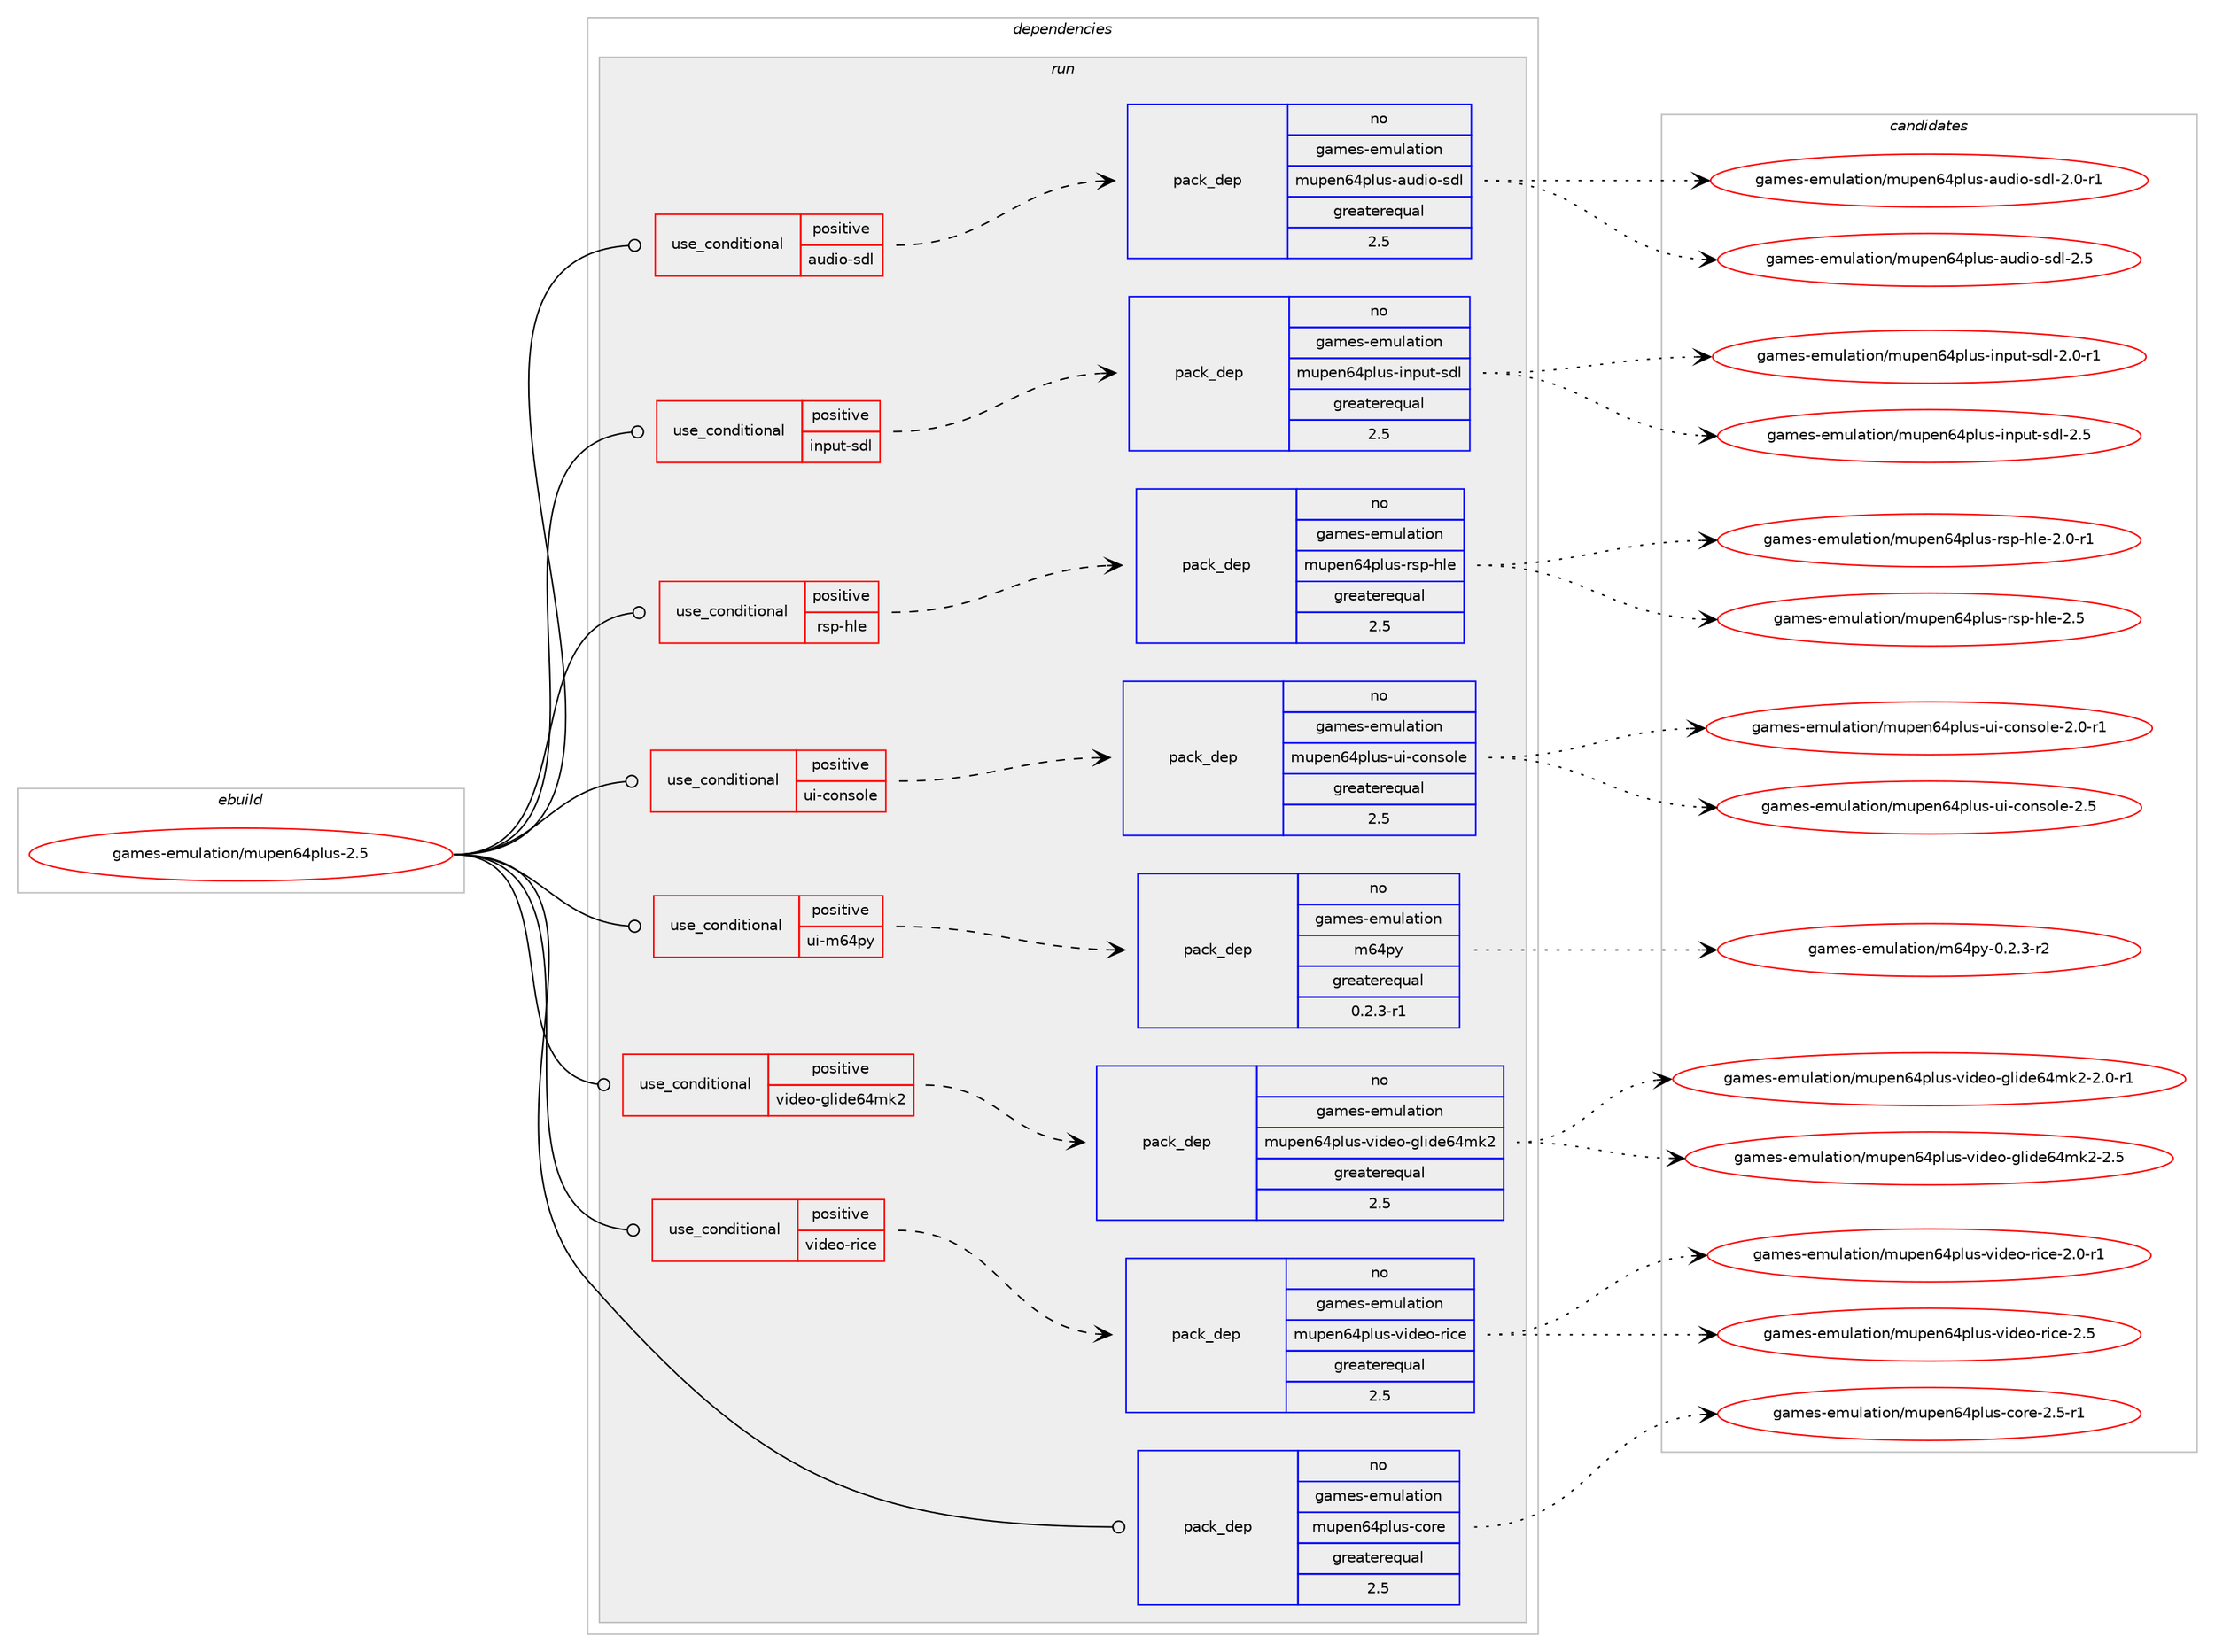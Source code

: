digraph prolog {

# *************
# Graph options
# *************

newrank=true;
concentrate=true;
compound=true;
graph [rankdir=LR,fontname=Helvetica,fontsize=10,ranksep=1.5];#, ranksep=2.5, nodesep=0.2];
edge  [arrowhead=vee];
node  [fontname=Helvetica,fontsize=10];

# **********
# The ebuild
# **********

subgraph cluster_leftcol {
color=gray;
rank=same;
label=<<i>ebuild</i>>;
id [label="games-emulation/mupen64plus-2.5", color=red, width=4, href="../games-emulation/mupen64plus-2.5.svg"];
}

# ****************
# The dependencies
# ****************

subgraph cluster_midcol {
color=gray;
label=<<i>dependencies</i>>;
subgraph cluster_compile {
fillcolor="#eeeeee";
style=filled;
label=<<i>compile</i>>;
}
subgraph cluster_compileandrun {
fillcolor="#eeeeee";
style=filled;
label=<<i>compile and run</i>>;
}
subgraph cluster_run {
fillcolor="#eeeeee";
style=filled;
label=<<i>run</i>>;
subgraph cond80022 {
dependency296790 [label=<<TABLE BORDER="0" CELLBORDER="1" CELLSPACING="0" CELLPADDING="4"><TR><TD ROWSPAN="3" CELLPADDING="10">use_conditional</TD></TR><TR><TD>positive</TD></TR><TR><TD>audio-sdl</TD></TR></TABLE>>, shape=none, color=red];
subgraph pack212296 {
dependency296791 [label=<<TABLE BORDER="0" CELLBORDER="1" CELLSPACING="0" CELLPADDING="4" WIDTH="220"><TR><TD ROWSPAN="6" CELLPADDING="30">pack_dep</TD></TR><TR><TD WIDTH="110">no</TD></TR><TR><TD>games-emulation</TD></TR><TR><TD>mupen64plus-audio-sdl</TD></TR><TR><TD>greaterequal</TD></TR><TR><TD>2.5</TD></TR></TABLE>>, shape=none, color=blue];
}
dependency296790:e -> dependency296791:w [weight=20,style="dashed",arrowhead="vee"];
}
id:e -> dependency296790:w [weight=20,style="solid",arrowhead="odot"];
subgraph cond80023 {
dependency296792 [label=<<TABLE BORDER="0" CELLBORDER="1" CELLSPACING="0" CELLPADDING="4"><TR><TD ROWSPAN="3" CELLPADDING="10">use_conditional</TD></TR><TR><TD>positive</TD></TR><TR><TD>input-sdl</TD></TR></TABLE>>, shape=none, color=red];
subgraph pack212297 {
dependency296793 [label=<<TABLE BORDER="0" CELLBORDER="1" CELLSPACING="0" CELLPADDING="4" WIDTH="220"><TR><TD ROWSPAN="6" CELLPADDING="30">pack_dep</TD></TR><TR><TD WIDTH="110">no</TD></TR><TR><TD>games-emulation</TD></TR><TR><TD>mupen64plus-input-sdl</TD></TR><TR><TD>greaterequal</TD></TR><TR><TD>2.5</TD></TR></TABLE>>, shape=none, color=blue];
}
dependency296792:e -> dependency296793:w [weight=20,style="dashed",arrowhead="vee"];
}
id:e -> dependency296792:w [weight=20,style="solid",arrowhead="odot"];
subgraph cond80024 {
dependency296794 [label=<<TABLE BORDER="0" CELLBORDER="1" CELLSPACING="0" CELLPADDING="4"><TR><TD ROWSPAN="3" CELLPADDING="10">use_conditional</TD></TR><TR><TD>positive</TD></TR><TR><TD>rsp-hle</TD></TR></TABLE>>, shape=none, color=red];
subgraph pack212298 {
dependency296795 [label=<<TABLE BORDER="0" CELLBORDER="1" CELLSPACING="0" CELLPADDING="4" WIDTH="220"><TR><TD ROWSPAN="6" CELLPADDING="30">pack_dep</TD></TR><TR><TD WIDTH="110">no</TD></TR><TR><TD>games-emulation</TD></TR><TR><TD>mupen64plus-rsp-hle</TD></TR><TR><TD>greaterequal</TD></TR><TR><TD>2.5</TD></TR></TABLE>>, shape=none, color=blue];
}
dependency296794:e -> dependency296795:w [weight=20,style="dashed",arrowhead="vee"];
}
id:e -> dependency296794:w [weight=20,style="solid",arrowhead="odot"];
subgraph cond80025 {
dependency296796 [label=<<TABLE BORDER="0" CELLBORDER="1" CELLSPACING="0" CELLPADDING="4"><TR><TD ROWSPAN="3" CELLPADDING="10">use_conditional</TD></TR><TR><TD>positive</TD></TR><TR><TD>ui-console</TD></TR></TABLE>>, shape=none, color=red];
subgraph pack212299 {
dependency296797 [label=<<TABLE BORDER="0" CELLBORDER="1" CELLSPACING="0" CELLPADDING="4" WIDTH="220"><TR><TD ROWSPAN="6" CELLPADDING="30">pack_dep</TD></TR><TR><TD WIDTH="110">no</TD></TR><TR><TD>games-emulation</TD></TR><TR><TD>mupen64plus-ui-console</TD></TR><TR><TD>greaterequal</TD></TR><TR><TD>2.5</TD></TR></TABLE>>, shape=none, color=blue];
}
dependency296796:e -> dependency296797:w [weight=20,style="dashed",arrowhead="vee"];
}
id:e -> dependency296796:w [weight=20,style="solid",arrowhead="odot"];
subgraph cond80026 {
dependency296798 [label=<<TABLE BORDER="0" CELLBORDER="1" CELLSPACING="0" CELLPADDING="4"><TR><TD ROWSPAN="3" CELLPADDING="10">use_conditional</TD></TR><TR><TD>positive</TD></TR><TR><TD>ui-m64py</TD></TR></TABLE>>, shape=none, color=red];
subgraph pack212300 {
dependency296799 [label=<<TABLE BORDER="0" CELLBORDER="1" CELLSPACING="0" CELLPADDING="4" WIDTH="220"><TR><TD ROWSPAN="6" CELLPADDING="30">pack_dep</TD></TR><TR><TD WIDTH="110">no</TD></TR><TR><TD>games-emulation</TD></TR><TR><TD>m64py</TD></TR><TR><TD>greaterequal</TD></TR><TR><TD>0.2.3-r1</TD></TR></TABLE>>, shape=none, color=blue];
}
dependency296798:e -> dependency296799:w [weight=20,style="dashed",arrowhead="vee"];
}
id:e -> dependency296798:w [weight=20,style="solid",arrowhead="odot"];
subgraph cond80027 {
dependency296800 [label=<<TABLE BORDER="0" CELLBORDER="1" CELLSPACING="0" CELLPADDING="4"><TR><TD ROWSPAN="3" CELLPADDING="10">use_conditional</TD></TR><TR><TD>positive</TD></TR><TR><TD>video-glide64mk2</TD></TR></TABLE>>, shape=none, color=red];
subgraph pack212301 {
dependency296801 [label=<<TABLE BORDER="0" CELLBORDER="1" CELLSPACING="0" CELLPADDING="4" WIDTH="220"><TR><TD ROWSPAN="6" CELLPADDING="30">pack_dep</TD></TR><TR><TD WIDTH="110">no</TD></TR><TR><TD>games-emulation</TD></TR><TR><TD>mupen64plus-video-glide64mk2</TD></TR><TR><TD>greaterequal</TD></TR><TR><TD>2.5</TD></TR></TABLE>>, shape=none, color=blue];
}
dependency296800:e -> dependency296801:w [weight=20,style="dashed",arrowhead="vee"];
}
id:e -> dependency296800:w [weight=20,style="solid",arrowhead="odot"];
subgraph cond80028 {
dependency296802 [label=<<TABLE BORDER="0" CELLBORDER="1" CELLSPACING="0" CELLPADDING="4"><TR><TD ROWSPAN="3" CELLPADDING="10">use_conditional</TD></TR><TR><TD>positive</TD></TR><TR><TD>video-rice</TD></TR></TABLE>>, shape=none, color=red];
subgraph pack212302 {
dependency296803 [label=<<TABLE BORDER="0" CELLBORDER="1" CELLSPACING="0" CELLPADDING="4" WIDTH="220"><TR><TD ROWSPAN="6" CELLPADDING="30">pack_dep</TD></TR><TR><TD WIDTH="110">no</TD></TR><TR><TD>games-emulation</TD></TR><TR><TD>mupen64plus-video-rice</TD></TR><TR><TD>greaterequal</TD></TR><TR><TD>2.5</TD></TR></TABLE>>, shape=none, color=blue];
}
dependency296802:e -> dependency296803:w [weight=20,style="dashed",arrowhead="vee"];
}
id:e -> dependency296802:w [weight=20,style="solid",arrowhead="odot"];
subgraph pack212303 {
dependency296804 [label=<<TABLE BORDER="0" CELLBORDER="1" CELLSPACING="0" CELLPADDING="4" WIDTH="220"><TR><TD ROWSPAN="6" CELLPADDING="30">pack_dep</TD></TR><TR><TD WIDTH="110">no</TD></TR><TR><TD>games-emulation</TD></TR><TR><TD>mupen64plus-core</TD></TR><TR><TD>greaterequal</TD></TR><TR><TD>2.5</TD></TR></TABLE>>, shape=none, color=blue];
}
id:e -> dependency296804:w [weight=20,style="solid",arrowhead="odot"];
}
}

# **************
# The candidates
# **************

subgraph cluster_choices {
rank=same;
color=gray;
label=<<i>candidates</i>>;

subgraph choice212296 {
color=black;
nodesep=1;
choice103971091011154510110911710897116105111110471091171121011105452112108117115459711710010511145115100108455046484511449 [label="games-emulation/mupen64plus-audio-sdl-2.0-r1", color=red, width=4,href="../games-emulation/mupen64plus-audio-sdl-2.0-r1.svg"];
choice10397109101115451011091171089711610511111047109117112101110545211210811711545971171001051114511510010845504653 [label="games-emulation/mupen64plus-audio-sdl-2.5", color=red, width=4,href="../games-emulation/mupen64plus-audio-sdl-2.5.svg"];
dependency296791:e -> choice103971091011154510110911710897116105111110471091171121011105452112108117115459711710010511145115100108455046484511449:w [style=dotted,weight="100"];
dependency296791:e -> choice10397109101115451011091171089711610511111047109117112101110545211210811711545971171001051114511510010845504653:w [style=dotted,weight="100"];
}
subgraph choice212297 {
color=black;
nodesep=1;
choice1039710910111545101109117108971161051111104710911711210111054521121081171154510511011211711645115100108455046484511449 [label="games-emulation/mupen64plus-input-sdl-2.0-r1", color=red, width=4,href="../games-emulation/mupen64plus-input-sdl-2.0-r1.svg"];
choice103971091011154510110911710897116105111110471091171121011105452112108117115451051101121171164511510010845504653 [label="games-emulation/mupen64plus-input-sdl-2.5", color=red, width=4,href="../games-emulation/mupen64plus-input-sdl-2.5.svg"];
dependency296793:e -> choice1039710910111545101109117108971161051111104710911711210111054521121081171154510511011211711645115100108455046484511449:w [style=dotted,weight="100"];
dependency296793:e -> choice103971091011154510110911710897116105111110471091171121011105452112108117115451051101121171164511510010845504653:w [style=dotted,weight="100"];
}
subgraph choice212298 {
color=black;
nodesep=1;
choice1039710910111545101109117108971161051111104710911711210111054521121081171154511411511245104108101455046484511449 [label="games-emulation/mupen64plus-rsp-hle-2.0-r1", color=red, width=4,href="../games-emulation/mupen64plus-rsp-hle-2.0-r1.svg"];
choice103971091011154510110911710897116105111110471091171121011105452112108117115451141151124510410810145504653 [label="games-emulation/mupen64plus-rsp-hle-2.5", color=red, width=4,href="../games-emulation/mupen64plus-rsp-hle-2.5.svg"];
dependency296795:e -> choice1039710910111545101109117108971161051111104710911711210111054521121081171154511411511245104108101455046484511449:w [style=dotted,weight="100"];
dependency296795:e -> choice103971091011154510110911710897116105111110471091171121011105452112108117115451141151124510410810145504653:w [style=dotted,weight="100"];
}
subgraph choice212299 {
color=black;
nodesep=1;
choice103971091011154510110911710897116105111110471091171121011105452112108117115451171054599111110115111108101455046484511449 [label="games-emulation/mupen64plus-ui-console-2.0-r1", color=red, width=4,href="../games-emulation/mupen64plus-ui-console-2.0-r1.svg"];
choice10397109101115451011091171089711610511111047109117112101110545211210811711545117105459911111011511110810145504653 [label="games-emulation/mupen64plus-ui-console-2.5", color=red, width=4,href="../games-emulation/mupen64plus-ui-console-2.5.svg"];
dependency296797:e -> choice103971091011154510110911710897116105111110471091171121011105452112108117115451171054599111110115111108101455046484511449:w [style=dotted,weight="100"];
dependency296797:e -> choice10397109101115451011091171089711610511111047109117112101110545211210811711545117105459911111011511110810145504653:w [style=dotted,weight="100"];
}
subgraph choice212300 {
color=black;
nodesep=1;
choice1039710910111545101109117108971161051111104710954521121214548465046514511450 [label="games-emulation/m64py-0.2.3-r2", color=red, width=4,href="../games-emulation/m64py-0.2.3-r2.svg"];
dependency296799:e -> choice1039710910111545101109117108971161051111104710954521121214548465046514511450:w [style=dotted,weight="100"];
}
subgraph choice212301 {
color=black;
nodesep=1;
choice1039710910111545101109117108971161051111104710911711210111054521121081171154511810510010111145103108105100101545210910750455046484511449 [label="games-emulation/mupen64plus-video-glide64mk2-2.0-r1", color=red, width=4,href="../games-emulation/mupen64plus-video-glide64mk2-2.0-r1.svg"];
choice103971091011154510110911710897116105111110471091171121011105452112108117115451181051001011114510310810510010154521091075045504653 [label="games-emulation/mupen64plus-video-glide64mk2-2.5", color=red, width=4,href="../games-emulation/mupen64plus-video-glide64mk2-2.5.svg"];
dependency296801:e -> choice1039710910111545101109117108971161051111104710911711210111054521121081171154511810510010111145103108105100101545210910750455046484511449:w [style=dotted,weight="100"];
dependency296801:e -> choice103971091011154510110911710897116105111110471091171121011105452112108117115451181051001011114510310810510010154521091075045504653:w [style=dotted,weight="100"];
}
subgraph choice212302 {
color=black;
nodesep=1;
choice103971091011154510110911710897116105111110471091171121011105452112108117115451181051001011114511410599101455046484511449 [label="games-emulation/mupen64plus-video-rice-2.0-r1", color=red, width=4,href="../games-emulation/mupen64plus-video-rice-2.0-r1.svg"];
choice10397109101115451011091171089711610511111047109117112101110545211210811711545118105100101111451141059910145504653 [label="games-emulation/mupen64plus-video-rice-2.5", color=red, width=4,href="../games-emulation/mupen64plus-video-rice-2.5.svg"];
dependency296803:e -> choice103971091011154510110911710897116105111110471091171121011105452112108117115451181051001011114511410599101455046484511449:w [style=dotted,weight="100"];
dependency296803:e -> choice10397109101115451011091171089711610511111047109117112101110545211210811711545118105100101111451141059910145504653:w [style=dotted,weight="100"];
}
subgraph choice212303 {
color=black;
nodesep=1;
choice1039710910111545101109117108971161051111104710911711210111054521121081171154599111114101455046534511449 [label="games-emulation/mupen64plus-core-2.5-r1", color=red, width=4,href="../games-emulation/mupen64plus-core-2.5-r1.svg"];
dependency296804:e -> choice1039710910111545101109117108971161051111104710911711210111054521121081171154599111114101455046534511449:w [style=dotted,weight="100"];
}
}

}
